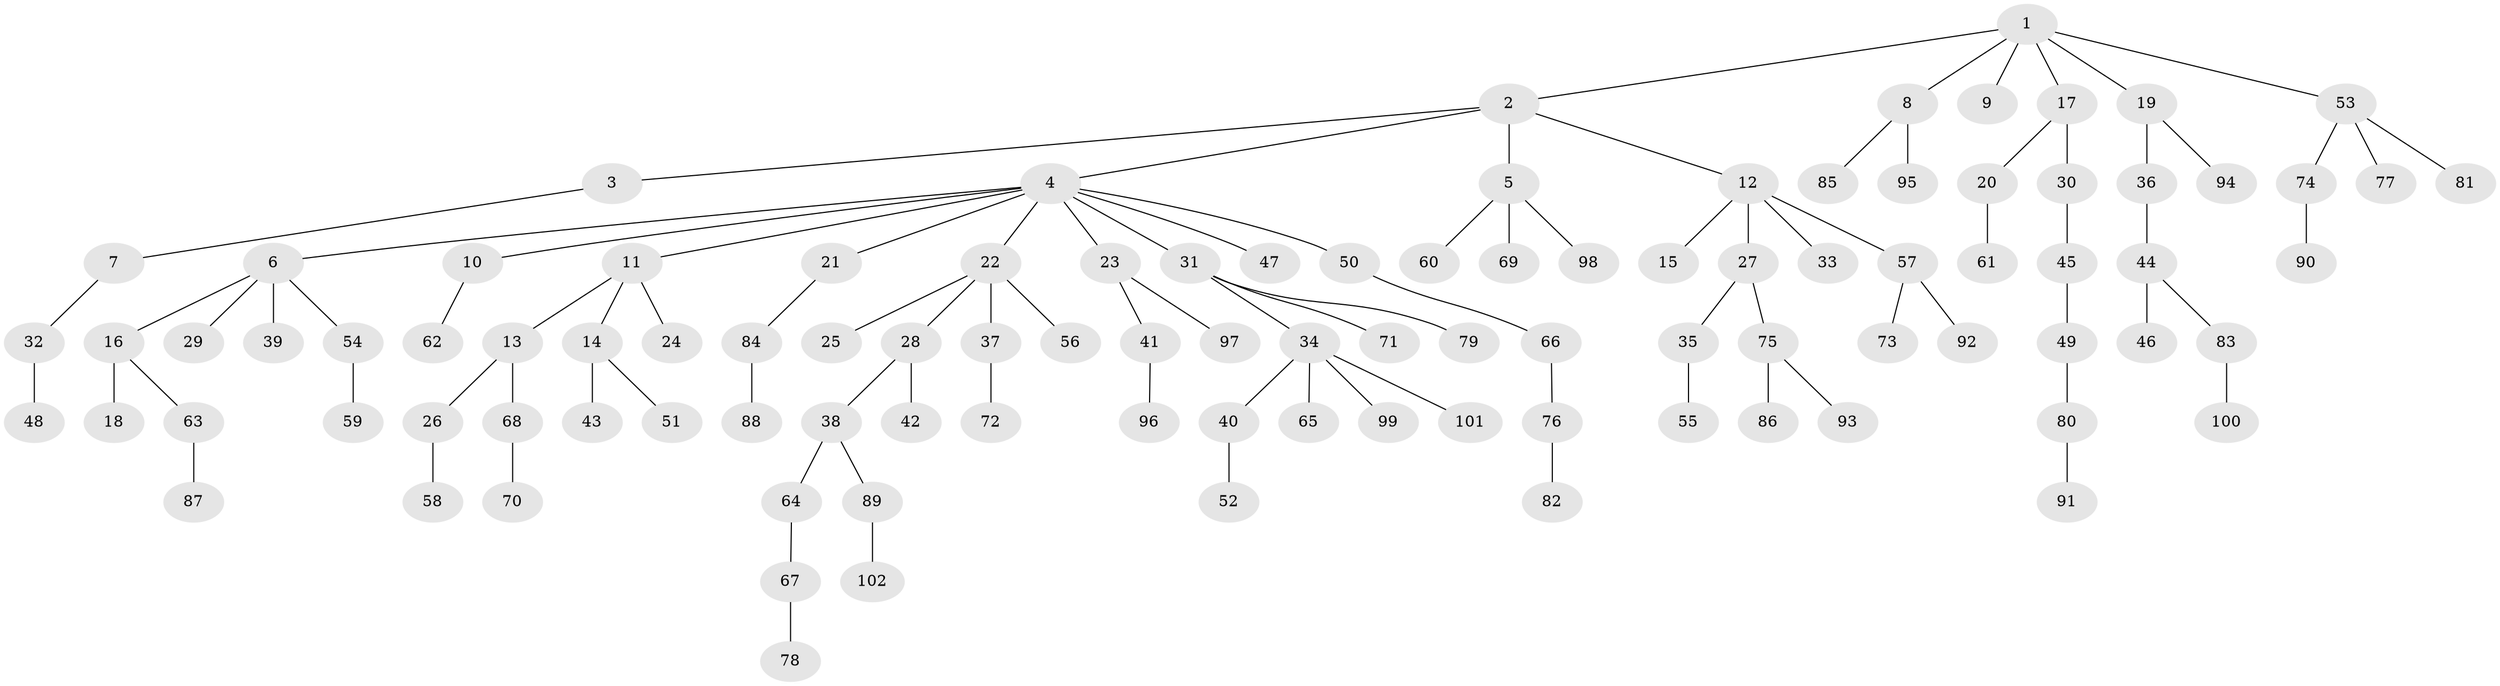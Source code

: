// coarse degree distribution, {9: 0.015151515151515152, 2: 0.21212121212121213, 13: 0.015151515151515152, 3: 0.13636363636363635, 5: 0.015151515151515152, 1: 0.5757575757575758, 6: 0.015151515151515152, 4: 0.015151515151515152}
// Generated by graph-tools (version 1.1) at 2025/42/03/06/25 10:42:03]
// undirected, 102 vertices, 101 edges
graph export_dot {
graph [start="1"]
  node [color=gray90,style=filled];
  1;
  2;
  3;
  4;
  5;
  6;
  7;
  8;
  9;
  10;
  11;
  12;
  13;
  14;
  15;
  16;
  17;
  18;
  19;
  20;
  21;
  22;
  23;
  24;
  25;
  26;
  27;
  28;
  29;
  30;
  31;
  32;
  33;
  34;
  35;
  36;
  37;
  38;
  39;
  40;
  41;
  42;
  43;
  44;
  45;
  46;
  47;
  48;
  49;
  50;
  51;
  52;
  53;
  54;
  55;
  56;
  57;
  58;
  59;
  60;
  61;
  62;
  63;
  64;
  65;
  66;
  67;
  68;
  69;
  70;
  71;
  72;
  73;
  74;
  75;
  76;
  77;
  78;
  79;
  80;
  81;
  82;
  83;
  84;
  85;
  86;
  87;
  88;
  89;
  90;
  91;
  92;
  93;
  94;
  95;
  96;
  97;
  98;
  99;
  100;
  101;
  102;
  1 -- 2;
  1 -- 8;
  1 -- 9;
  1 -- 17;
  1 -- 19;
  1 -- 53;
  2 -- 3;
  2 -- 4;
  2 -- 5;
  2 -- 12;
  3 -- 7;
  4 -- 6;
  4 -- 10;
  4 -- 11;
  4 -- 21;
  4 -- 22;
  4 -- 23;
  4 -- 31;
  4 -- 47;
  4 -- 50;
  5 -- 60;
  5 -- 69;
  5 -- 98;
  6 -- 16;
  6 -- 29;
  6 -- 39;
  6 -- 54;
  7 -- 32;
  8 -- 85;
  8 -- 95;
  10 -- 62;
  11 -- 13;
  11 -- 14;
  11 -- 24;
  12 -- 15;
  12 -- 27;
  12 -- 33;
  12 -- 57;
  13 -- 26;
  13 -- 68;
  14 -- 43;
  14 -- 51;
  16 -- 18;
  16 -- 63;
  17 -- 20;
  17 -- 30;
  19 -- 36;
  19 -- 94;
  20 -- 61;
  21 -- 84;
  22 -- 25;
  22 -- 28;
  22 -- 37;
  22 -- 56;
  23 -- 41;
  23 -- 97;
  26 -- 58;
  27 -- 35;
  27 -- 75;
  28 -- 38;
  28 -- 42;
  30 -- 45;
  31 -- 34;
  31 -- 71;
  31 -- 79;
  32 -- 48;
  34 -- 40;
  34 -- 65;
  34 -- 99;
  34 -- 101;
  35 -- 55;
  36 -- 44;
  37 -- 72;
  38 -- 64;
  38 -- 89;
  40 -- 52;
  41 -- 96;
  44 -- 46;
  44 -- 83;
  45 -- 49;
  49 -- 80;
  50 -- 66;
  53 -- 74;
  53 -- 77;
  53 -- 81;
  54 -- 59;
  57 -- 73;
  57 -- 92;
  63 -- 87;
  64 -- 67;
  66 -- 76;
  67 -- 78;
  68 -- 70;
  74 -- 90;
  75 -- 86;
  75 -- 93;
  76 -- 82;
  80 -- 91;
  83 -- 100;
  84 -- 88;
  89 -- 102;
}

